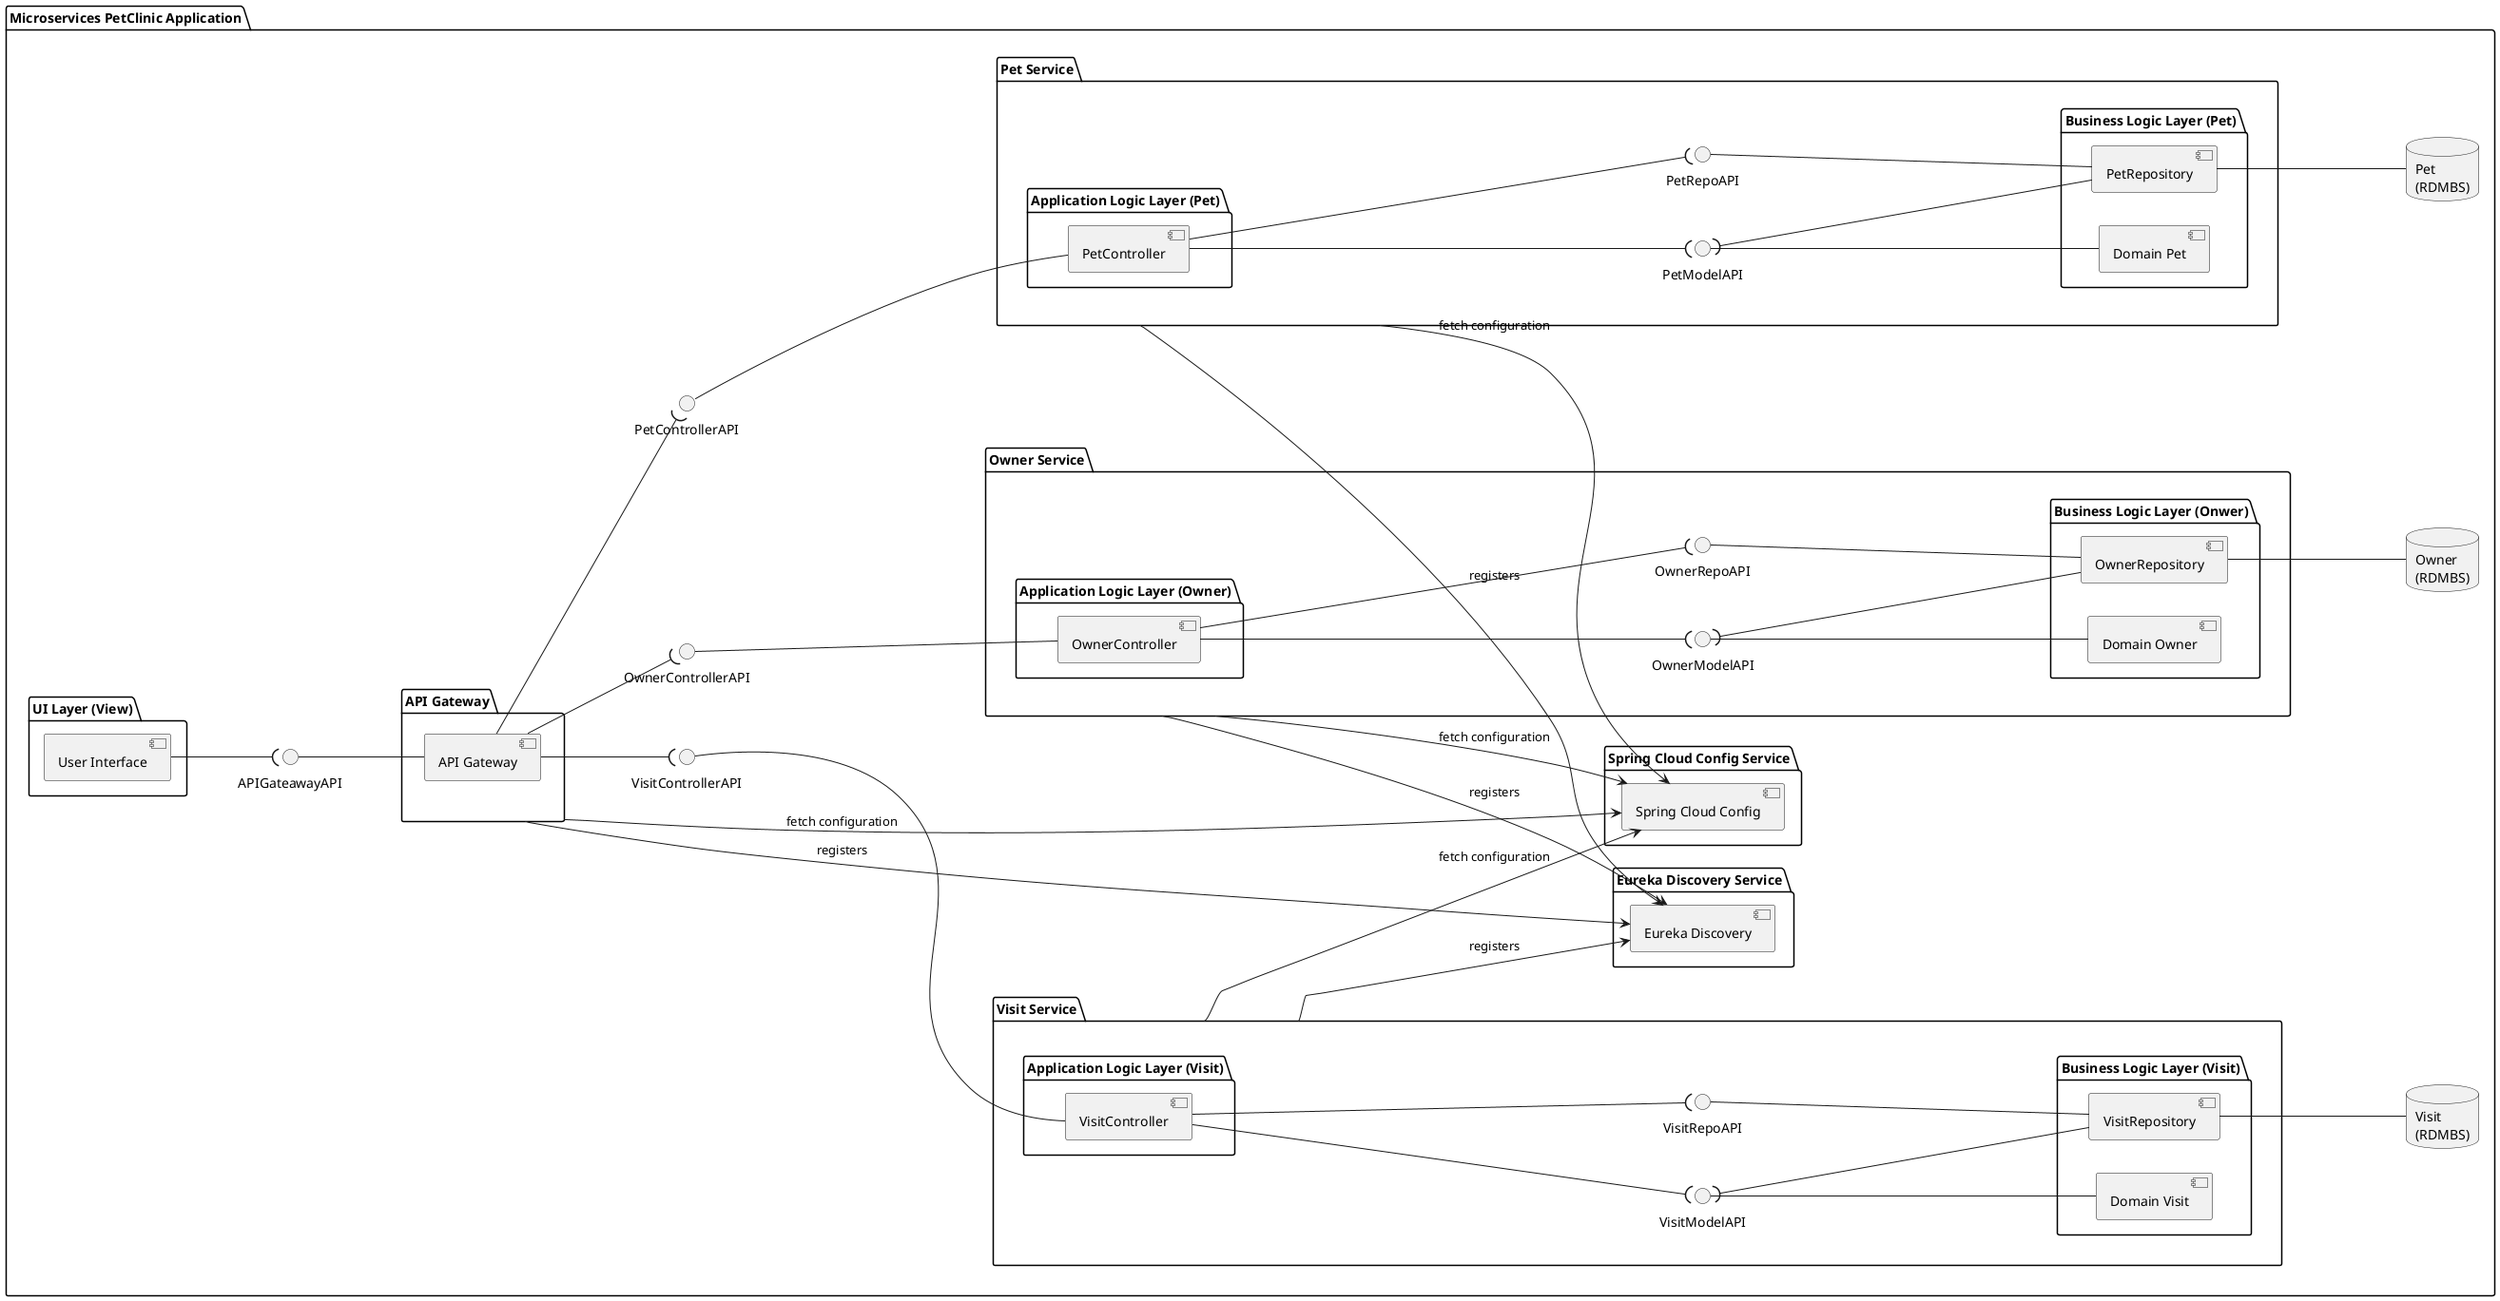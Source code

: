 @startuml PETCLINIC MICROSERVICES

left to right direction
'skinparam linetype ortho

package "Microservices PetClinic Application"{


    package "Eureka Discovery Service" {
        [Eureka Discovery]
    }
    
    package "Spring Cloud Config Service" {
        [Spring Cloud Config]
    }

    package "UI Layer (View)" {
        [User Interface]
    }

    package ApiGatewayPackage as "API Gateway" {
        [API Gateway]
    }
    APIGateawayAPI--[API Gateway]
    ApiGatewayPackage --> [Eureka Discovery]  : registers
    ApiGatewayPackage --> [Spring Cloud Config] : fetch configuration

    package "Visit Service" {
        package "Application Logic Layer (Visit)" {
            [VisitController]
        }

        package "Business Logic Layer (Visit)" {
            [Domain Visit]
            [VisitRepository]
        }
        VisitModelAPI -- [Domain Visit] 
        VisitRepoAPI -- [VisitRepository] 
        [VisitController] --( VisitModelAPI
        [VisitController] --( VisitRepoAPI
        [VisitRepository] --( VisitModelAPI
    }
    VisitControllerAPI -- [VisitController]
    "Visit Service" --> [Eureka Discovery] : registers
    "Visit Service"--> [Spring Cloud Config] : fetch configuration

    package "Pet Service" {
        package "Application Logic Layer (Pet)" {
            [PetController]
            
        }

        package "Business Logic Layer (Pet)" {
            [Domain Pet]
            [PetRepository]
        }
        PetModelAPI -- [Domain Pet] 
        PetRepoAPI -- [PetRepository] 
        [PetController] --( PetModelAPI
        [PetController] --( PetRepoAPI
        [PetRepository] --( PetModelAPI
    }
    PetControllerAPI -- [PetController]
    "Pet Service" --> [Eureka Discovery]: registers
    "Pet Service" --> [Spring Cloud Config] : fetch configuration
    

    package "Owner Service" {
        package "Application Logic Layer (Owner)" {
            [OwnerController]
        }

        package "Business Logic Layer (Onwer)" {
            [Domain Owner]
            [OwnerRepository]
        }
        OwnerModelAPI -- [Domain Owner] 
        OwnerRepoAPI -- [OwnerRepository] 
        [OwnerController] --( OwnerModelAPI
        [OwnerController] --( OwnerRepoAPI
        [OwnerRepository] --( OwnerModelAPI
    }
    OwnerControllerAPI -- [OwnerController]
    "Owner Service" --> [Eureka Discovery] : registers
    "Owner Service" --> [Spring Cloud Config] : fetch configuration

    
    database VisitDB as "Visit\n(RDMBS)"
    database PetDB as "Pet\n(RDMBS)"
    database OwnerDB as "Owner\n(RDMBS)"

    [VisitRepository] -- VisitDB
    [PetRepository] -- PetDB
    [OwnerRepository] -- OwnerDB


    [User Interface] --( APIGateawayAPI
    [API Gateway] --( VisitControllerAPI
    [API Gateway] --( PetControllerAPI
    [API Gateway] --( OwnerControllerAPI
    



}

@enduml